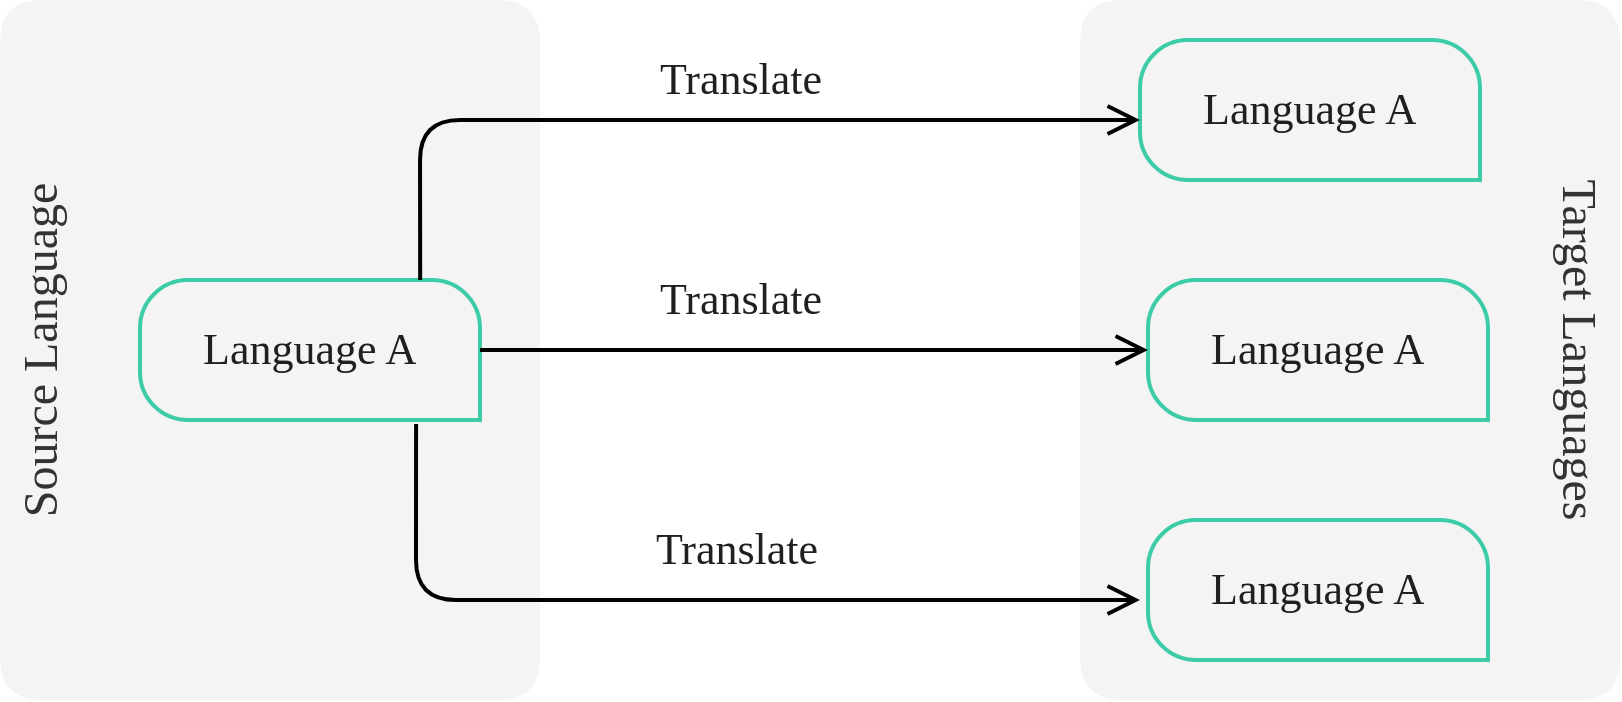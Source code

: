 <mxfile version="20.8.20" type="device"><diagram name="Page-1" id="lzikfWeRPmK7YBXzghsI"><mxGraphModel dx="2901" dy="1131" grid="1" gridSize="10" guides="1" tooltips="1" connect="1" arrows="1" fold="1" page="1" pageScale="1" pageWidth="827" pageHeight="1169" math="0" shadow="0"><root><mxCell id="0"/><mxCell id="1" parent="0"/><mxCell id="gDUSibu2JV_583cta_eI-46" value="Source Language" style="swimlane;childLayout=stackLayout;horizontal=0;startSize=35;horizontalStack=0;rounded=1;fontSize=24;fontStyle=0;strokeWidth=2;resizeParent=0;resizeLast=1;shadow=0;dashed=0;align=center;glass=0;sketch=0;fontFamily=Work Sans;fontSource=https%3A%2F%2Ffonts.googleapis.com%2Fcss%3Ffamily%3DWork%2BSans;swimlaneLine=0;expand=1;collapsible=0;swimlaneBody=1;swimlaneHead=1;arcSize=20;fillStyle=auto;fillColor=#f4f4f4;fontColor=#333333;strokeColor=none;overflow=hidden;container=1;swimlaneFillColor=#F4F4F4;spacingLeft=20;spacingRight=20;" vertex="1" parent="1"><mxGeometry x="-160" y="710" width="270" height="350" as="geometry"/></mxCell><mxCell id="gDUSibu2JV_583cta_eI-47" value="Target Languages" style="swimlane;childLayout=stackLayout;horizontal=0;startSize=35;horizontalStack=0;rounded=1;fontSize=24;fontStyle=0;strokeWidth=2;resizeParent=0;resizeLast=1;shadow=0;dashed=0;align=center;glass=0;sketch=0;fontFamily=Work Sans;fontSource=https%3A%2F%2Ffonts.googleapis.com%2Fcss%3Ffamily%3DWork%2BSans;swimlaneLine=0;expand=1;collapsible=0;swimlaneBody=1;swimlaneHead=1;arcSize=20;fillStyle=auto;fillColor=#f4f4f4;fontColor=#333333;strokeColor=none;overflow=hidden;container=1;swimlaneFillColor=#F4F4F4;spacingLeft=20;spacingRight=20;direction=east;portConstraintRotation=0;verticalAlign=middle;labelBorderColor=none;flipH=0;flipV=0;rotation=-180;" vertex="1" parent="1"><mxGeometry x="380" y="710" width="270" height="350" as="geometry"/></mxCell><mxCell id="gDUSibu2JV_583cta_eI-18" value="Language A" style="verticalLabelPosition=middle;verticalAlign=middle;html=1;shape=mxgraph.basic.three_corner_round_rect;dx=12;whiteSpace=wrap;rounded=1;glass=0;flipV=0;strokeWidth=2;perimeterSpacing=0;strokeColor=#3DCCA8;fillColor=none;flipH=1;labelPosition=center;align=center;fontColor=#231F20;fontSize=22;fontFamily=Work Sans;fontSource=https%3A%2F%2Ffonts.googleapis.com%2Fcss%3Ffamily%3DWork%2BSans;spacing=20;overflow=hidden;" vertex="1" parent="1"><mxGeometry x="-90" y="850" width="170" height="70" as="geometry"/></mxCell><mxCell id="gDUSibu2JV_583cta_eI-19" value="Language A" style="verticalLabelPosition=middle;verticalAlign=middle;html=1;shape=mxgraph.basic.three_corner_round_rect;dx=12;whiteSpace=wrap;rounded=1;glass=0;flipV=0;strokeWidth=2;perimeterSpacing=0;strokeColor=#3DCCA8;fillColor=none;flipH=1;labelPosition=center;align=center;fontColor=#231F20;fontSize=22;fontFamily=Work Sans;fontSource=https%3A%2F%2Ffonts.googleapis.com%2Fcss%3Ffamily%3DWork%2BSans;spacing=20;overflow=hidden;" vertex="1" parent="1"><mxGeometry x="414" y="970" width="170" height="70" as="geometry"/></mxCell><mxCell id="gDUSibu2JV_583cta_eI-20" value="Language A" style="verticalLabelPosition=middle;verticalAlign=middle;html=1;shape=mxgraph.basic.three_corner_round_rect;dx=12;whiteSpace=wrap;rounded=1;glass=0;flipV=0;strokeWidth=2;perimeterSpacing=0;strokeColor=#3DCCA8;fillColor=none;flipH=1;labelPosition=center;align=center;fontColor=#231F20;fontSize=22;fontFamily=Work Sans;fontSource=https%3A%2F%2Ffonts.googleapis.com%2Fcss%3Ffamily%3DWork%2BSans;spacing=20;overflow=hidden;" vertex="1" parent="1"><mxGeometry x="414" y="850" width="170" height="70" as="geometry"/></mxCell><mxCell id="gDUSibu2JV_583cta_eI-21" value="Language A" style="verticalLabelPosition=middle;verticalAlign=middle;html=1;shape=mxgraph.basic.three_corner_round_rect;dx=12;whiteSpace=wrap;rounded=1;glass=0;flipV=0;strokeWidth=2;perimeterSpacing=0;strokeColor=#3DCCA8;fillColor=none;flipH=1;labelPosition=center;align=center;fontColor=#231F20;fontSize=22;fontFamily=Work Sans;fontSource=https%3A%2F%2Ffonts.googleapis.com%2Fcss%3Ffamily%3DWork%2BSans;spacing=20;overflow=hidden;" vertex="1" parent="1"><mxGeometry x="410" y="730" width="170" height="70" as="geometry"/></mxCell><mxCell id="gDUSibu2JV_583cta_eI-40" value="" style="endArrow=open;endFill=1;endSize=12;html=1;rounded=1;fontFamily=Work Sans;fontSource=https%3A%2F%2Ffonts.googleapis.com%2Fcss%3Ffamily%3DWork%2BSans;fontSize=22;fontColor=#231F20;strokeWidth=2;arcSize=40;exitX=0.176;exitY=0;exitDx=0;exitDy=0;exitPerimeter=0;entryX=1;entryY=0.571;entryDx=0;entryDy=0;entryPerimeter=0;jumpStyle=none;" edge="1" parent="1" source="gDUSibu2JV_583cta_eI-18" target="gDUSibu2JV_583cta_eI-21"><mxGeometry width="160" relative="1" as="geometry"><mxPoint x="170" y="650" as="sourcePoint"/><mxPoint x="330" y="650" as="targetPoint"/><Array as="points"><mxPoint x="50" y="770"/></Array></mxGeometry></mxCell><mxCell id="gDUSibu2JV_583cta_eI-41" value="Translate" style="edgeLabel;html=1;align=center;verticalAlign=middle;resizable=0;points=[];fontSize=22;fontFamily=Work Sans;fontColor=#231F20;" connectable="0" vertex="1" parent="gDUSibu2JV_583cta_eI-40"><mxGeometry x="0.3" y="3" relative="1" as="geometry"><mxPoint x="-46" y="-17" as="offset"/></mxGeometry></mxCell><mxCell id="gDUSibu2JV_583cta_eI-42" value="" style="endArrow=open;endFill=1;endSize=12;html=1;rounded=1;fontFamily=Work Sans;fontSource=https%3A%2F%2Ffonts.googleapis.com%2Fcss%3Ffamily%3DWork%2BSans;fontSize=22;fontColor=#231F20;strokeWidth=2;arcSize=40;exitX=0;exitY=0.5;exitDx=0;exitDy=0;exitPerimeter=0;entryX=1;entryY=0.5;entryDx=0;entryDy=0;entryPerimeter=0;jumpStyle=none;" edge="1" parent="1" source="gDUSibu2JV_583cta_eI-18" target="gDUSibu2JV_583cta_eI-20"><mxGeometry width="160" relative="1" as="geometry"><mxPoint x="50" y="985" as="sourcePoint"/><mxPoint x="410" y="900" as="targetPoint"/><Array as="points"/></mxGeometry></mxCell><mxCell id="gDUSibu2JV_583cta_eI-43" value="Translate" style="edgeLabel;html=1;align=center;verticalAlign=middle;resizable=0;points=[];fontSize=22;fontFamily=Work Sans;fontColor=#231F20;" connectable="0" vertex="1" parent="gDUSibu2JV_583cta_eI-42"><mxGeometry x="0.3" y="3" relative="1" as="geometry"><mxPoint x="-87" y="-22" as="offset"/></mxGeometry></mxCell><mxCell id="gDUSibu2JV_583cta_eI-44" value="" style="endArrow=open;endFill=1;endSize=12;html=1;rounded=1;fontFamily=Work Sans;fontSource=https%3A%2F%2Ffonts.googleapis.com%2Fcss%3Ffamily%3DWork%2BSans;fontSize=22;fontColor=#231F20;strokeWidth=2;arcSize=40;exitX=0.188;exitY=1.029;exitDx=0;exitDy=0;exitPerimeter=0;jumpStyle=none;" edge="1" parent="1" source="gDUSibu2JV_583cta_eI-18"><mxGeometry width="160" relative="1" as="geometry"><mxPoint x="70" y="1004.5" as="sourcePoint"/><mxPoint x="410" y="1010" as="targetPoint"/><Array as="points"><mxPoint x="48" y="1010"/></Array></mxGeometry></mxCell><mxCell id="gDUSibu2JV_583cta_eI-45" value="Translate" style="edgeLabel;html=1;align=center;verticalAlign=middle;resizable=0;points=[];fontSize=22;fontFamily=Work Sans;fontColor=#231F20;" connectable="0" vertex="1" parent="gDUSibu2JV_583cta_eI-44"><mxGeometry x="0.3" y="3" relative="1" as="geometry"><mxPoint x="-45" y="-22" as="offset"/></mxGeometry></mxCell></root></mxGraphModel></diagram></mxfile>